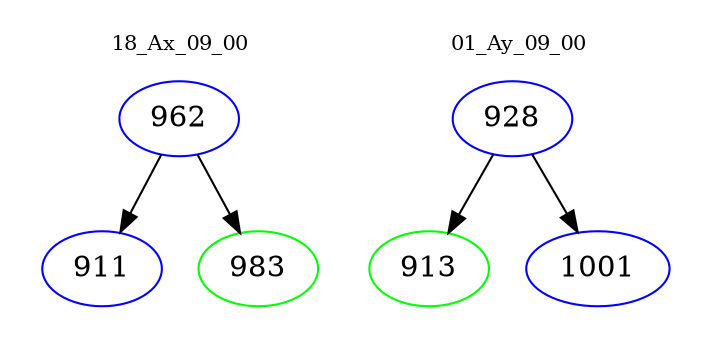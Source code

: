 digraph{
subgraph cluster_0 {
color = white
label = "18_Ax_09_00";
fontsize=10;
T0_962 [label="962", color="blue"]
T0_962 -> T0_911 [color="black"]
T0_911 [label="911", color="blue"]
T0_962 -> T0_983 [color="black"]
T0_983 [label="983", color="green"]
}
subgraph cluster_1 {
color = white
label = "01_Ay_09_00";
fontsize=10;
T1_928 [label="928", color="blue"]
T1_928 -> T1_913 [color="black"]
T1_913 [label="913", color="green"]
T1_928 -> T1_1001 [color="black"]
T1_1001 [label="1001", color="blue"]
}
}
